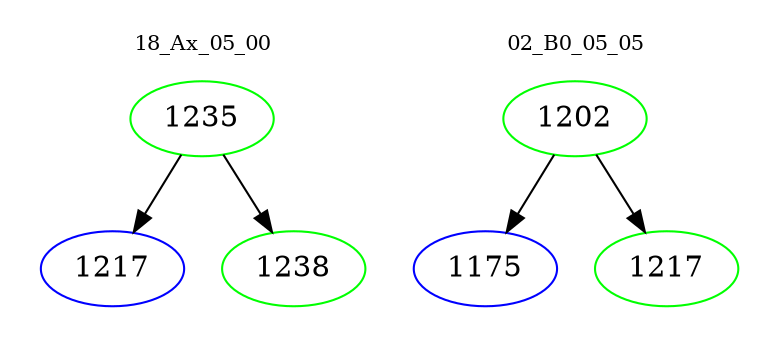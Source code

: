 digraph{
subgraph cluster_0 {
color = white
label = "18_Ax_05_00";
fontsize=10;
T0_1235 [label="1235", color="green"]
T0_1235 -> T0_1217 [color="black"]
T0_1217 [label="1217", color="blue"]
T0_1235 -> T0_1238 [color="black"]
T0_1238 [label="1238", color="green"]
}
subgraph cluster_1 {
color = white
label = "02_B0_05_05";
fontsize=10;
T1_1202 [label="1202", color="green"]
T1_1202 -> T1_1175 [color="black"]
T1_1175 [label="1175", color="blue"]
T1_1202 -> T1_1217 [color="black"]
T1_1217 [label="1217", color="green"]
}
}
